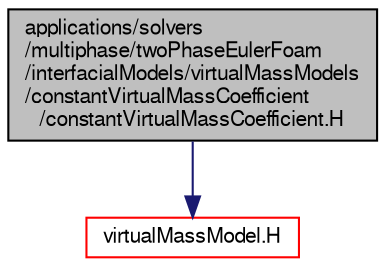 digraph "applications/solvers/multiphase/twoPhaseEulerFoam/interfacialModels/virtualMassModels/constantVirtualMassCoefficient/constantVirtualMassCoefficient.H"
{
  bgcolor="transparent";
  edge [fontname="FreeSans",fontsize="10",labelfontname="FreeSans",labelfontsize="10"];
  node [fontname="FreeSans",fontsize="10",shape=record];
  Node1 [label="applications/solvers\l/multiphase/twoPhaseEulerFoam\l/interfacialModels/virtualMassModels\l/constantVirtualMassCoefficient\l/constantVirtualMassCoefficient.H",height=0.2,width=0.4,color="black", fillcolor="grey75", style="filled" fontcolor="black"];
  Node1 -> Node2 [color="midnightblue",fontsize="10",style="solid",fontname="FreeSans"];
  Node2 [label="virtualMassModel.H",height=0.2,width=0.4,color="red",URL="$a03382.html"];
}
